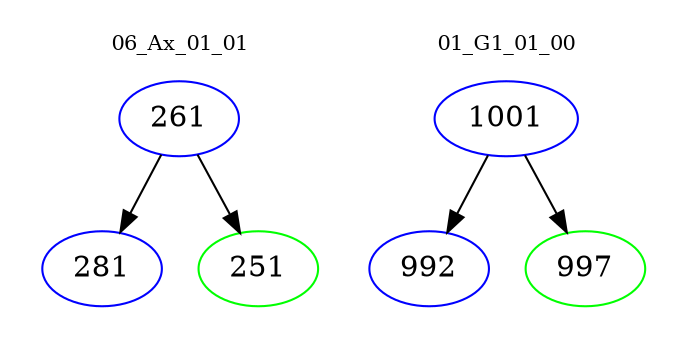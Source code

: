 digraph{
subgraph cluster_0 {
color = white
label = "06_Ax_01_01";
fontsize=10;
T0_261 [label="261", color="blue"]
T0_261 -> T0_281 [color="black"]
T0_281 [label="281", color="blue"]
T0_261 -> T0_251 [color="black"]
T0_251 [label="251", color="green"]
}
subgraph cluster_1 {
color = white
label = "01_G1_01_00";
fontsize=10;
T1_1001 [label="1001", color="blue"]
T1_1001 -> T1_992 [color="black"]
T1_992 [label="992", color="blue"]
T1_1001 -> T1_997 [color="black"]
T1_997 [label="997", color="green"]
}
}
